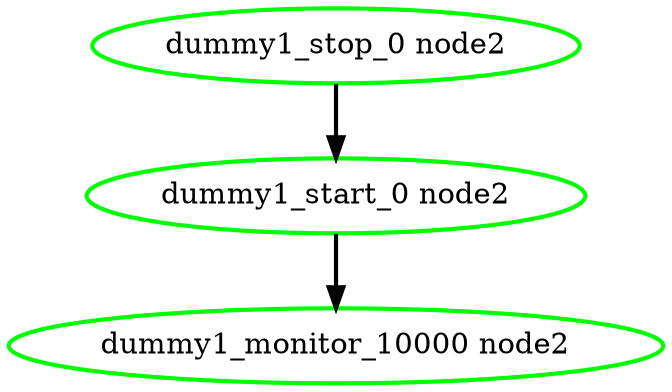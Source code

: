  digraph "g" {
"dummy1_monitor_10000 node2" [ style=bold color="green" fontcolor="black"]
"dummy1_start_0 node2" -> "dummy1_monitor_10000 node2" [ style = bold]
"dummy1_start_0 node2" [ style=bold color="green" fontcolor="black"]
"dummy1_stop_0 node2" -> "dummy1_start_0 node2" [ style = bold]
"dummy1_stop_0 node2" [ style=bold color="green" fontcolor="black"]
}
